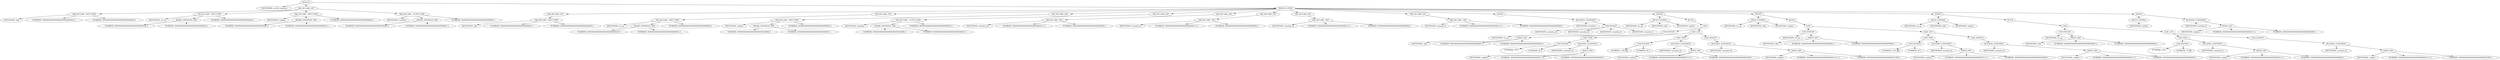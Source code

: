 digraph G {	
ranksep=.25;
	0 [label="MODULE"];
	1 [label="IDENTIFIERS: or1200_reg2mem"];
	0 -> 1;
	2 [label="VAR_DECLARE_LIST"];
	0 -> 2;
	3 [label="VAR_DECLARE:  INPUT PORT"];
	2 -> 3;
	4 [label="IDENTIFIERS: addr"];
	3 -> 4;
	5 [label="NUMBERS: 00000000000000000000000000000001 ()"];
	3 -> 5;
	6 [label="NUMBERS: 00000000000000000000000000000000 ()"];
	3 -> 6;
	7 [label="VAR_DECLARE:  INPUT PORT"];
	2 -> 7;
	8 [label="IDENTIFIERS: lsu_op"];
	7 -> 8;
	9 [label="BINARY_OPERATION: MIN"];
	7 -> 9;
	10 [label="NUMBERS: 00000000000000000000000000000100 ()"];
	9 -> 10;
	11 [label="NUMBERS: 00000000000000000000000000000001 ()"];
	9 -> 11;
	12 [label="NUMBERS: 00000000000000000000000000000000 ()"];
	7 -> 12;
	13 [label="VAR_DECLARE:  INPUT PORT"];
	2 -> 13;
	14 [label="IDENTIFIERS: regdata"];
	13 -> 14;
	15 [label="BINARY_OPERATION: MIN"];
	13 -> 15;
	16 [label="NUMBERS: 00000000000000000000000000100000 ()"];
	15 -> 16;
	17 [label="NUMBERS: 00000000000000000000000000000001 ()"];
	15 -> 17;
	18 [label="NUMBERS: 00000000000000000000000000000000 ()"];
	13 -> 18;
	19 [label="VAR_DECLARE:  OUTPUT PORT"];
	2 -> 19;
	20 [label="IDENTIFIERS: memdata"];
	19 -> 20;
	21 [label="BINARY_OPERATION: MIN"];
	19 -> 21;
	22 [label="NUMBERS: 00000000000000000000000000100000 ()"];
	21 -> 22;
	23 [label="NUMBERS: 00000000000000000000000000000001 ()"];
	21 -> 23;
	24 [label="NUMBERS: 00000000000000000000000000000000 ()"];
	19 -> 24;
	25 [label="MODULE_ITEMS"];
	0 -> 25;
	26 [label="VAR_DECLARE_LIST"];
	25 -> 26;
	27 [label="VAR_DECLARE:  INPUT PORT"];
	26 -> 27;
	28 [label="IDENTIFIERS: addr"];
	27 -> 28;
	29 [label="NUMBERS: 00000000000000000000000000000001 ()"];
	27 -> 29;
	30 [label="NUMBERS: 00000000000000000000000000000000 ()"];
	27 -> 30;
	31 [label="VAR_DECLARE_LIST"];
	25 -> 31;
	32 [label="VAR_DECLARE:  INPUT PORT"];
	31 -> 32;
	33 [label="IDENTIFIERS: lsu_op"];
	32 -> 33;
	34 [label="BINARY_OPERATION: MIN"];
	32 -> 34;
	35 [label="NUMBERS: 00000000000000000000000000000100 ()"];
	34 -> 35;
	36 [label="NUMBERS: 00000000000000000000000000000001 ()"];
	34 -> 36;
	37 [label="NUMBERS: 00000000000000000000000000000000 ()"];
	32 -> 37;
	38 [label="VAR_DECLARE_LIST"];
	25 -> 38;
	39 [label="VAR_DECLARE:  INPUT PORT"];
	38 -> 39;
	40 [label="IDENTIFIERS: regdata"];
	39 -> 40;
	41 [label="BINARY_OPERATION: MIN"];
	39 -> 41;
	42 [label="NUMBERS: 00000000000000000000000000100000 ()"];
	41 -> 42;
	43 [label="NUMBERS: 00000000000000000000000000000001 ()"];
	41 -> 43;
	44 [label="NUMBERS: 00000000000000000000000000000000 ()"];
	39 -> 44;
	45 [label="VAR_DECLARE_LIST"];
	25 -> 45;
	46 [label="VAR_DECLARE:  OUTPUT PORT"];
	45 -> 46;
	47 [label="IDENTIFIERS: memdata"];
	46 -> 47;
	48 [label="BINARY_OPERATION: MIN"];
	46 -> 48;
	49 [label="NUMBERS: 00000000000000000000000000100000 ()"];
	48 -> 49;
	50 [label="NUMBERS: 00000000000000000000000000000001 ()"];
	48 -> 50;
	51 [label="NUMBERS: 00000000000000000000000000000000 ()"];
	46 -> 51;
	52 [label="VAR_DECLARE_LIST"];
	25 -> 52;
	53 [label="VAR_DECLARE:  REG"];
	52 -> 53;
	54 [label="IDENTIFIERS: memdata_hh"];
	53 -> 54;
	55 [label="NUMBERS: 00000000000000000000000000000111 ()"];
	53 -> 55;
	56 [label="NUMBERS: 00000000000000000000000000000000 ()"];
	53 -> 56;
	57 [label="VAR_DECLARE_LIST"];
	25 -> 57;
	58 [label="VAR_DECLARE:  REG"];
	57 -> 58;
	59 [label="IDENTIFIERS: memdata_hl"];
	58 -> 59;
	60 [label="NUMBERS: 00000000000000000000000000000111 ()"];
	58 -> 60;
	61 [label="NUMBERS: 00000000000000000000000000000000 ()"];
	58 -> 61;
	62 [label="VAR_DECLARE_LIST"];
	25 -> 62;
	63 [label="VAR_DECLARE:  REG"];
	62 -> 63;
	64 [label="IDENTIFIERS: memdata_lh"];
	63 -> 64;
	65 [label="NUMBERS: 00000000000000000000000000000111 ()"];
	63 -> 65;
	66 [label="NUMBERS: 00000000000000000000000000000000 ()"];
	63 -> 66;
	67 [label="VAR_DECLARE_LIST"];
	25 -> 67;
	68 [label="VAR_DECLARE:  REG"];
	67 -> 68;
	69 [label="IDENTIFIERS: memdata_ll"];
	68 -> 69;
	70 [label="NUMBERS: 00000000000000000000000000000111 ()"];
	68 -> 70;
	71 [label="NUMBERS: 00000000000000000000000000000000 ()"];
	68 -> 71;
	72 [label="ASSIGN"];
	25 -> 72;
	73 [label="BLOCKING_STATEMENT"];
	72 -> 73;
	74 [label="IDENTIFIERS: memdata"];
	73 -> 74;
	75 [label="CONCATENATE"];
	73 -> 75;
	76 [label="IDENTIFIERS: memdata_hh"];
	75 -> 76;
	77 [label="IDENTIFIERS: memdata_hl"];
	75 -> 77;
	78 [label="IDENTIFIERS: memdata_lh"];
	75 -> 78;
	79 [label="IDENTIFIERS: memdata_ll"];
	75 -> 79;
	80 [label="ALWAYS"];
	25 -> 80;
	81 [label="DELAY_CONTROL"];
	80 -> 81;
	82 [label="IDENTIFIERS: lsu_op"];
	81 -> 82;
	83 [label="IDENTIFIERS: addr"];
	81 -> 83;
	84 [label="IDENTIFIERS: regdata"];
	81 -> 84;
	85 [label="BLOCK"];
	80 -> 85;
	86 [label="CASE"];
	85 -> 86;
	87 [label="CONCATENATE"];
	86 -> 87;
	88 [label="IDENTIFIERS: lsu_op"];
	87 -> 88;
	89 [label="RANGE_REF"];
	87 -> 89;
	90 [label="IDENTIFIERS: addr"];
	89 -> 90;
	91 [label="NUMBERS: 00000000000000000000000000000001 ()"];
	89 -> 91;
	92 [label="NUMBERS: 00000000000000000000000000000000 ()"];
	89 -> 92;
	93 [label="CASE_LIST"];
	86 -> 93;
	94 [label="CASE_ITEM"];
	93 -> 94;
	95 [label="CONCATENATE"];
	94 -> 95;
	96 [label="NUMBERS: 1010 (
)"];
	95 -> 96;
	97 [label="NUMBERS: 00 ()"];
	95 -> 97;
	98 [label="BLOCKING_STATEMENT"];
	94 -> 98;
	99 [label="IDENTIFIERS: memdata_hh"];
	98 -> 99;
	100 [label="RANGE_REF"];
	98 -> 100;
	101 [label="IDENTIFIERS: regdata"];
	100 -> 101;
	102 [label="NUMBERS: 00000000000000000000000000000111 ()"];
	100 -> 102;
	103 [label="NUMBERS: 00000000000000000000000000000000 ()"];
	100 -> 103;
	104 [label="CASE_ITEM"];
	93 -> 104;
	105 [label="CONCATENATE"];
	104 -> 105;
	106 [label="NUMBERS: 1100 ()"];
	105 -> 106;
	107 [label="NUMBERS: 00 ()"];
	105 -> 107;
	108 [label="BLOCKING_STATEMENT"];
	104 -> 108;
	109 [label="IDENTIFIERS: memdata_hh"];
	108 -> 109;
	110 [label="RANGE_REF"];
	108 -> 110;
	111 [label="IDENTIFIERS: regdata"];
	110 -> 111;
	112 [label="NUMBERS: 00000000000000000000000000001111 ()"];
	110 -> 112;
	113 [label="NUMBERS: 00000000000000000000000000001000 ()"];
	110 -> 113;
	114 [label="CASE_DEFAULT"];
	93 -> 114;
	115 [label="BLOCKING_STATEMENT"];
	114 -> 115;
	116 [label="IDENTIFIERS: memdata_hh"];
	115 -> 116;
	117 [label="RANGE_REF"];
	115 -> 117;
	118 [label="IDENTIFIERS: regdata"];
	117 -> 118;
	119 [label="NUMBERS: 00000000000000000000000000011111 ()"];
	117 -> 119;
	120 [label="NUMBERS: 00000000000000000000000000011000 ()"];
	117 -> 120;
	121 [label="ALWAYS"];
	25 -> 121;
	122 [label="DELAY_CONTROL"];
	121 -> 122;
	123 [label="IDENTIFIERS: lsu_op"];
	122 -> 123;
	124 [label="IDENTIFIERS: addr"];
	122 -> 124;
	125 [label="IDENTIFIERS: regdata"];
	122 -> 125;
	126 [label="BLOCK"];
	121 -> 126;
	127 [label="CASE"];
	126 -> 127;
	128 [label="CONCATENATE"];
	127 -> 128;
	129 [label="IDENTIFIERS: lsu_op"];
	128 -> 129;
	130 [label="RANGE_REF"];
	128 -> 130;
	131 [label="IDENTIFIERS: addr"];
	130 -> 131;
	132 [label="NUMBERS: 00000000000000000000000000000001 ()"];
	130 -> 132;
	133 [label="NUMBERS: 00000000000000000000000000000000 ()"];
	130 -> 133;
	134 [label="CASE_LIST"];
	127 -> 134;
	135 [label="CASE_ITEM"];
	134 -> 135;
	136 [label="CONCATENATE"];
	135 -> 136;
	137 [label="NUMBERS: 1110 ()"];
	136 -> 137;
	138 [label="NUMBERS: 00 ()"];
	136 -> 138;
	139 [label="BLOCKING_STATEMENT"];
	135 -> 139;
	140 [label="IDENTIFIERS: memdata_hl"];
	139 -> 140;
	141 [label="RANGE_REF"];
	139 -> 141;
	142 [label="IDENTIFIERS: regdata"];
	141 -> 142;
	143 [label="NUMBERS: 00000000000000000000000000010111 ()"];
	141 -> 143;
	144 [label="NUMBERS: 00000000000000000000000000010000 ()"];
	141 -> 144;
	145 [label="CASE_DEFAULT"];
	134 -> 145;
	146 [label="BLOCKING_STATEMENT"];
	145 -> 146;
	147 [label="IDENTIFIERS: memdata_hl"];
	146 -> 147;
	148 [label="RANGE_REF"];
	146 -> 148;
	149 [label="IDENTIFIERS: regdata"];
	148 -> 149;
	150 [label="NUMBERS: 00000000000000000000000000000111 ()"];
	148 -> 150;
	151 [label="NUMBERS: 00000000000000000000000000000000 ()"];
	148 -> 151;
	152 [label="ALWAYS"];
	25 -> 152;
	153 [label="DELAY_CONTROL"];
	152 -> 153;
	154 [label="IDENTIFIERS: lsu_op"];
	153 -> 154;
	155 [label="IDENTIFIERS: addr"];
	153 -> 155;
	156 [label="IDENTIFIERS: regdata"];
	153 -> 156;
	157 [label="BLOCK"];
	152 -> 157;
	158 [label="CASE"];
	157 -> 158;
	159 [label="CONCATENATE"];
	158 -> 159;
	160 [label="IDENTIFIERS: lsu_op"];
	159 -> 160;
	161 [label="RANGE_REF"];
	159 -> 161;
	162 [label="IDENTIFIERS: addr"];
	161 -> 162;
	163 [label="NUMBERS: 00000000000000000000000000000001 ()"];
	161 -> 163;
	164 [label="NUMBERS: 00000000000000000000000000000000 ()"];
	161 -> 164;
	165 [label="CASE_LIST"];
	158 -> 165;
	166 [label="CASE_ITEM"];
	165 -> 166;
	167 [label="CONCATENATE"];
	166 -> 167;
	168 [label="NUMBERS: 1010 (
)"];
	167 -> 168;
	169 [label="NUMBERS: 10 ()"];
	167 -> 169;
	170 [label="BLOCKING_STATEMENT"];
	166 -> 170;
	171 [label="IDENTIFIERS: memdata_lh"];
	170 -> 171;
	172 [label="RANGE_REF"];
	170 -> 172;
	173 [label="IDENTIFIERS: regdata"];
	172 -> 173;
	174 [label="NUMBERS: 00000000000000000000000000000111 ()"];
	172 -> 174;
	175 [label="NUMBERS: 00000000000000000000000000000000 ()"];
	172 -> 175;
	176 [label="CASE_DEFAULT"];
	165 -> 176;
	177 [label="BLOCKING_STATEMENT"];
	176 -> 177;
	178 [label="IDENTIFIERS: memdata_lh"];
	177 -> 178;
	179 [label="RANGE_REF"];
	177 -> 179;
	180 [label="IDENTIFIERS: regdata"];
	179 -> 180;
	181 [label="NUMBERS: 00000000000000000000000000001111 ()"];
	179 -> 181;
	182 [label="NUMBERS: 00000000000000000000000000001000 ()"];
	179 -> 182;
	183 [label="ALWAYS"];
	25 -> 183;
	184 [label="DELAY_CONTROL"];
	183 -> 184;
	185 [label="IDENTIFIERS: regdata"];
	184 -> 185;
	186 [label="BLOCKING_STATEMENT"];
	183 -> 186;
	187 [label="IDENTIFIERS: memdata_ll"];
	186 -> 187;
	188 [label="RANGE_REF"];
	186 -> 188;
	189 [label="IDENTIFIERS: regdata"];
	188 -> 189;
	190 [label="NUMBERS: 00000000000000000000000000000111 ()"];
	188 -> 190;
	191 [label="NUMBERS: 00000000000000000000000000000000 ()"];
	188 -> 191;
}
